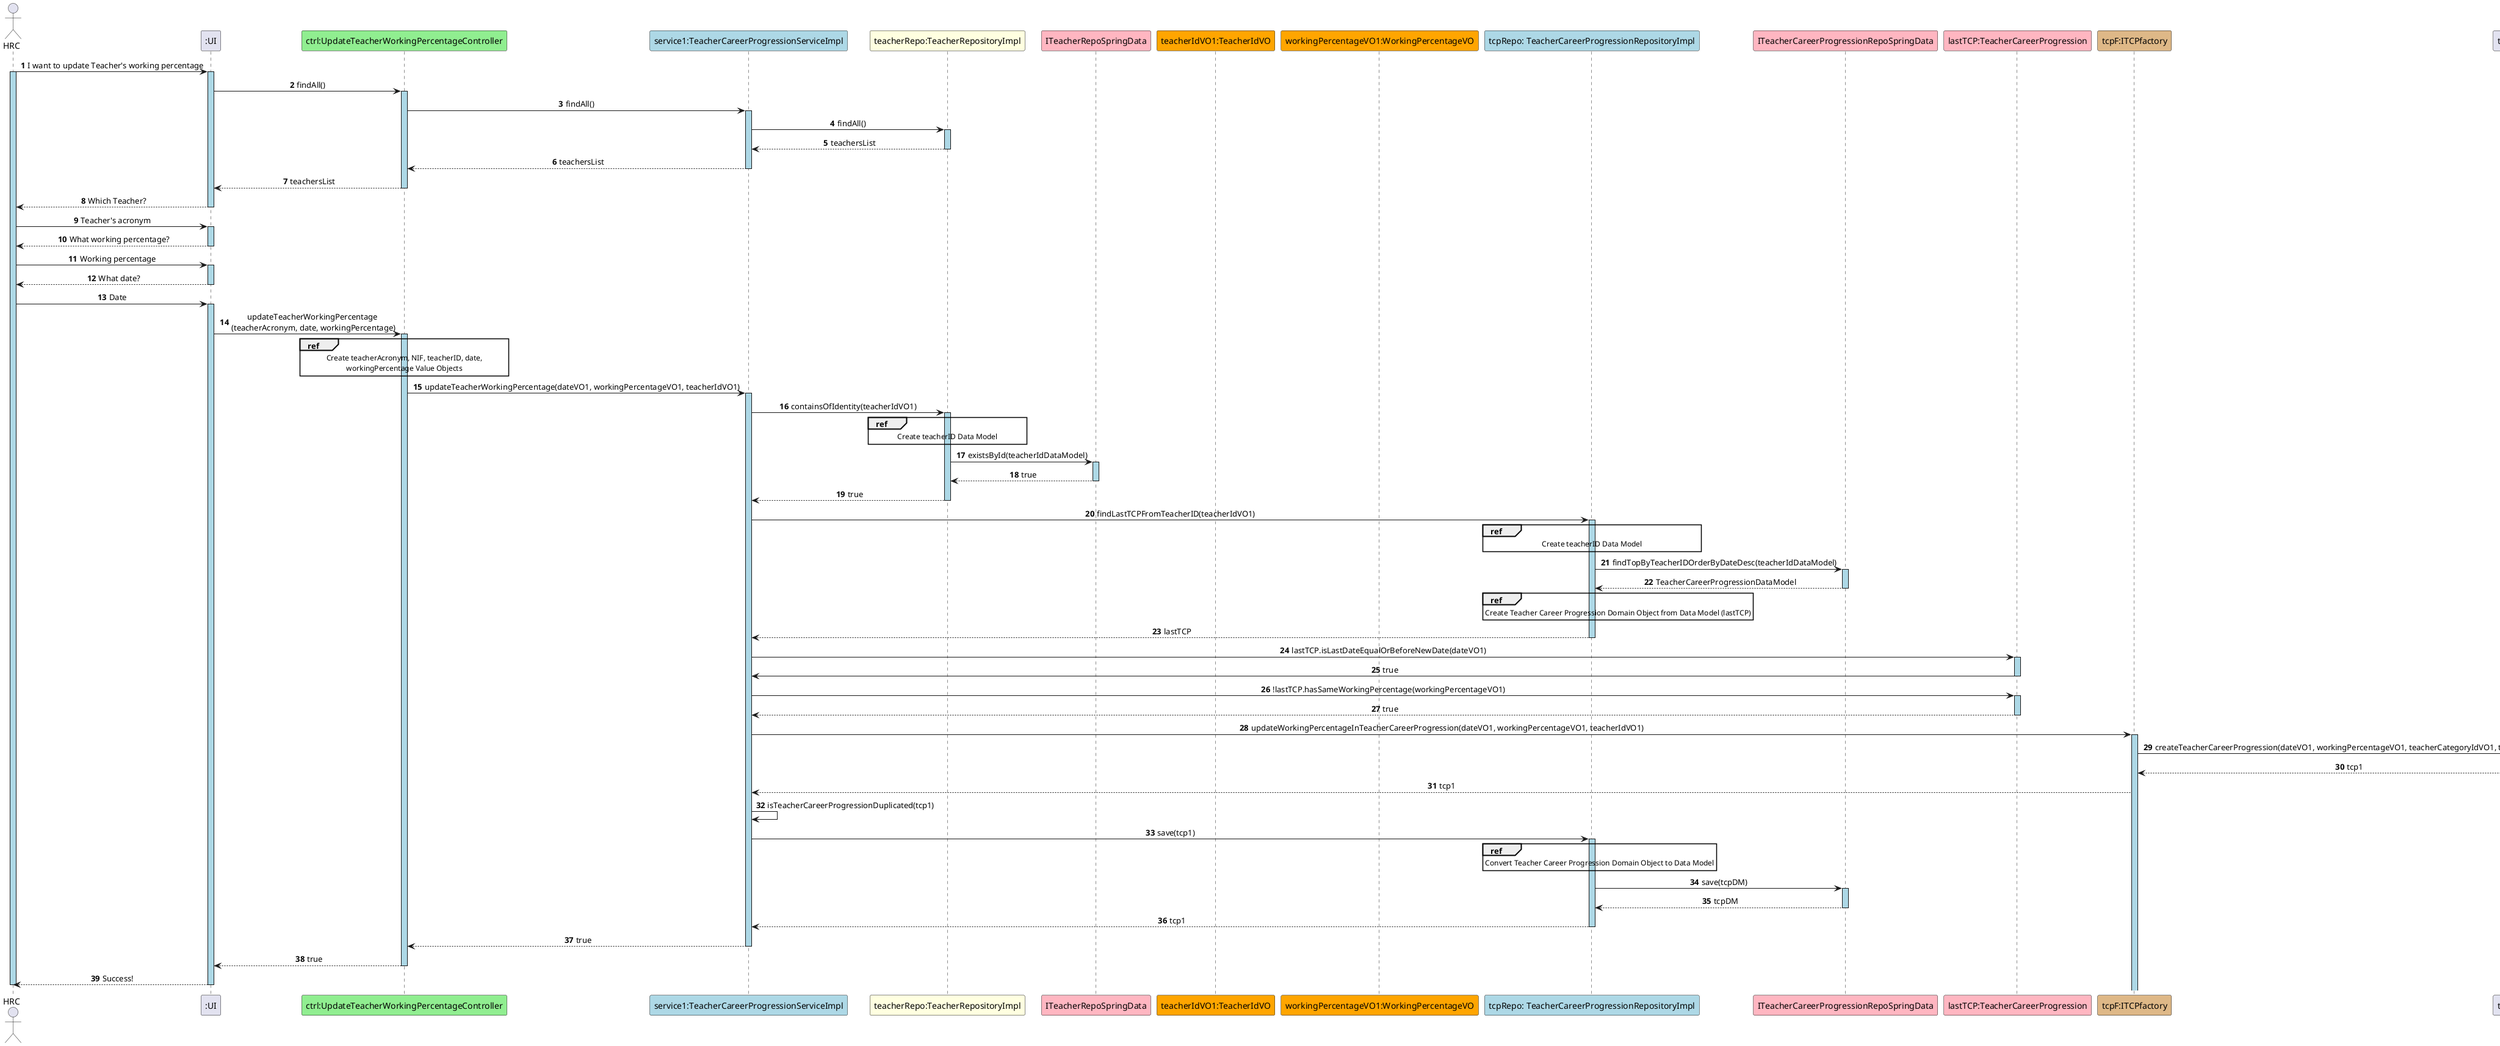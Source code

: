 @startuml UpdateTeacherWorkingPercentage_Main
skinparam sequenceMessageAlign center
skinparam sequenceLifeLineBackgroundColor lightblue
autonumber

actor HRC
participant ":UI" as UI
participant "ctrl:UpdateTeacherWorkingPercentageController" as Controller #lightgreen
participant "service1:TeacherCareerProgressionServiceImpl" as service #lightblue
participant "teacherRepo:TeacherRepositoryImpl" as TRepo #lightyellow
participant "ITeacherRepoSpringData" as teacherSpringData #lightpink
participant "teacherIdVO1:TeacherIdVO" as teacherIdVO1 #orange
participant "workingPercentageVO1:WorkingPercentageVO" as wpVO1 #orange
participant "tcpRepo: TeacherCareerProgressionRepositoryImpl" as TCPRepo #lightblue
participant "ITeacherCareerProgressionRepoSpringData" as TCPRepoSpringData #lightpink
participant "lastTCP:TeacherCareerProgression" as TCP #lightpink
participant "tcpF:ITCPfactory" as TCPf #burlywood
participant "tcp1:TeacherCareerProgression" as TCP1

HRC -> UI : I want to update Teacher's working percentage
activate HRC
activate UI
UI -> Controller : findAll()
activate Controller
Controller -> service : findAll()
activate service
service -> TRepo : findAll()
activate TRepo
TRepo --> service : teachersList
deactivate TRepo
service --> Controller : teachersList
deactivate service
Controller --> UI : teachersList
deactivate Controller
UI --> HRC : Which Teacher?
deactivate UI

HRC -> UI: Teacher's acronym
activate UI
UI --> HRC: What working percentage?
deactivate UI

HRC -> UI: Working percentage
activate UI
UI --> HRC: What date?
deactivate UI

HRC -> UI: Date
activate UI
UI -> Controller : updateTeacherWorkingPercentage \n(teacherAcronym, date, workingPercentage)
activate Controller

ref over Controller
    Create teacherAcronym, NIF, teacherID, date,
    workingPercentage Value Objects
end ref

Controller -> service : updateTeacherWorkingPercentage(dateVO1, workingPercentageVO1, teacherIdVO1)
activate service

service -> TRepo : containsOfIdentity(teacherIdVO1)
activate TRepo

ref over TRepo
    Create teacherID Data Model
end ref

TRepo -> teacherSpringData : existsById(teacherIdDataModel)
activate teacherSpringData
teacherSpringData --> TRepo : true
deactivate teacherSpringData

TRepo --> service : true
deactivate TRepo

service -> TCPRepo : findLastTCPFromTeacherID(teacherIdVO1)
activate TCPRepo

ref over TCPRepo
    Create teacherID Data Model
end ref

TCPRepo -> TCPRepoSpringData : findTopByTeacherIDOrderByDateDesc(teacherIdDataModel)
activate TCPRepoSpringData
TCPRepoSpringData --> TCPRepo : TeacherCareerProgressionDataModel
deactivate TCPRepoSpringData

ref over TCPRepo
    Create Teacher Career Progression Domain Object from Data Model (lastTCP)
end ref

TCPRepo --> service : lastTCP
deactivate TCPRepo

service -> TCP : lastTCP.isLastDateEqualOrBeforeNewDate(dateVO1)
activate TCP
TCP -> service : true
deactivate TCP


service -> TCP : !lastTCP.hasSameWorkingPercentage(workingPercentageVO1)
activate TCP
TCP --> service : true
deactivate TCP

service -> TCPf : updateWorkingPercentageInTeacherCareerProgression(dateVO1, workingPercentageVO1, teacherIdVO1)
deactivate TCPRepo
activate TCPf

TCPf -> TCP1 : createTeacherCareerProgression(dateVO1, workingPercentageVO1, teacherCategoryIdVO1, teacherIdVO1)
activate TCP1
TCP1 --> TCPf : tcp1
deactivate TCP1
TCPf --> service : tcp1

service -> service : isTeacherCareerProgressionDuplicated(tcp1)

service -> TCPRepo: save(tcp1)
activate TCPRepo

ref over TCPRepo
    Convert Teacher Career Progression Domain Object to Data Model
end ref

TCPRepo -> TCPRepoSpringData : save(tcpDM)
activate TCPRepoSpringData
TCPRepoSpringData --> TCPRepo : tcpDM
deactivate TCPRepoSpringData

TCPRepo --> service : tcp1
deactivate TCPRepo

service --> Controller : true
deactivate service

Controller --> UI : true
deactivate Controller

UI --> HRC : Success!
deactivate UI
deactivate HRC

@enduml
